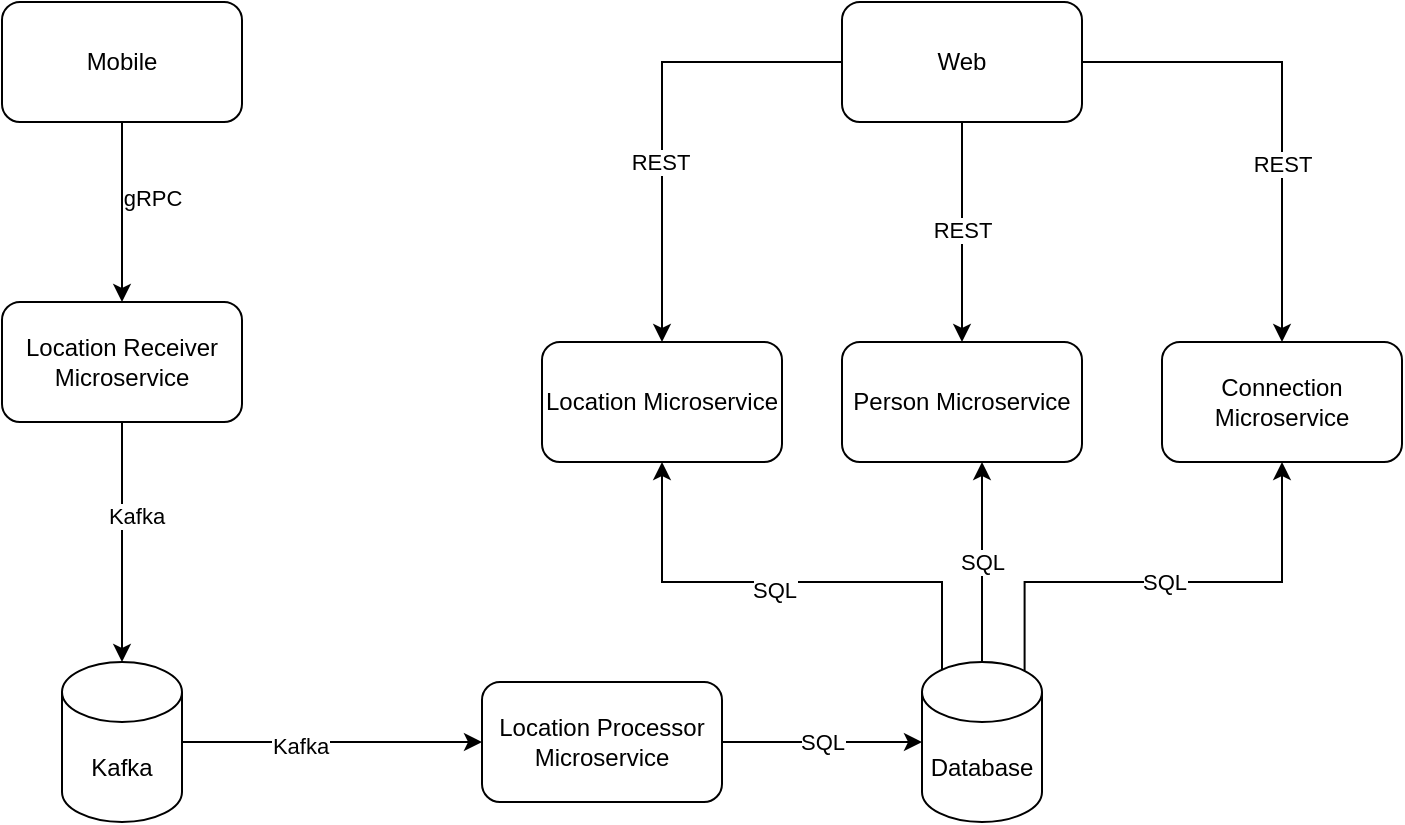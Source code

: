 <mxfile version="20.5.1" type="github">
  <diagram id="Jl-vkHt8qGTOF1rbd81m" name="Page-1">
    <mxGraphModel dx="868" dy="520" grid="1" gridSize="10" guides="1" tooltips="1" connect="1" arrows="1" fold="1" page="1" pageScale="1" pageWidth="850" pageHeight="1100" math="0" shadow="0">
      <root>
        <mxCell id="0" />
        <mxCell id="1" parent="0" />
        <mxCell id="YQ3CQWu9qT-0cRBD3Na1-11" style="edgeStyle=orthogonalEdgeStyle;rounded=0;orthogonalLoop=1;jettySize=auto;html=1;" parent="1" source="B4r_P6-ypOf7uVWQ4bEo-4" target="YQ3CQWu9qT-0cRBD3Na1-9" edge="1">
          <mxGeometry relative="1" as="geometry" />
        </mxCell>
        <mxCell id="YQ3CQWu9qT-0cRBD3Na1-19" value="Kafka" style="edgeLabel;html=1;align=center;verticalAlign=middle;resizable=0;points=[];" parent="YQ3CQWu9qT-0cRBD3Na1-11" vertex="1" connectable="0">
          <mxGeometry x="-0.227" y="-2" relative="1" as="geometry">
            <mxPoint x="9" as="offset" />
          </mxGeometry>
        </mxCell>
        <mxCell id="YQ3CQWu9qT-0cRBD3Na1-1" value="Location Microservice" style="rounded=1;whiteSpace=wrap;html=1;" parent="1" vertex="1">
          <mxGeometry x="380" y="240" width="120" height="60" as="geometry" />
        </mxCell>
        <mxCell id="YQ3CQWu9qT-0cRBD3Na1-3" style="edgeStyle=orthogonalEdgeStyle;rounded=0;orthogonalLoop=1;jettySize=auto;html=1;entryX=0.5;entryY=0;entryDx=0;entryDy=0;" parent="1" source="YQ3CQWu9qT-0cRBD3Na1-2" target="B4r_P6-ypOf7uVWQ4bEo-4" edge="1">
          <mxGeometry relative="1" as="geometry" />
        </mxCell>
        <mxCell id="YQ3CQWu9qT-0cRBD3Na1-5" value="gRPC" style="edgeLabel;html=1;align=center;verticalAlign=middle;resizable=0;points=[];" parent="YQ3CQWu9qT-0cRBD3Na1-3" vertex="1" connectable="0">
          <mxGeometry x="-0.16" y="1" relative="1" as="geometry">
            <mxPoint x="14" as="offset" />
          </mxGeometry>
        </mxCell>
        <mxCell id="YQ3CQWu9qT-0cRBD3Na1-2" value="Mobile" style="rounded=1;whiteSpace=wrap;html=1;" parent="1" vertex="1">
          <mxGeometry x="110" y="70" width="120" height="60" as="geometry" />
        </mxCell>
        <mxCell id="YQ3CQWu9qT-0cRBD3Na1-17" value="SQL" style="edgeStyle=orthogonalEdgeStyle;rounded=0;orthogonalLoop=1;jettySize=auto;html=1;" parent="1" target="YQ3CQWu9qT-0cRBD3Na1-4" edge="1">
          <mxGeometry relative="1" as="geometry">
            <Array as="points">
              <mxPoint x="579" y="280" />
            </Array>
            <mxPoint x="600" y="400" as="sourcePoint" />
          </mxGeometry>
        </mxCell>
        <mxCell id="YQ3CQWu9qT-0cRBD3Na1-4" value="Person Microservice" style="rounded=1;whiteSpace=wrap;html=1;" parent="1" vertex="1">
          <mxGeometry x="530" y="240" width="120" height="60" as="geometry" />
        </mxCell>
        <mxCell id="YQ3CQWu9qT-0cRBD3Na1-18" style="edgeStyle=orthogonalEdgeStyle;rounded=0;orthogonalLoop=1;jettySize=auto;html=1;exitX=0.855;exitY=0;exitDx=0;exitDy=4.35;exitPerimeter=0;entryX=0.5;entryY=1;entryDx=0;entryDy=0;" parent="1" source="YQ3CQWu9qT-0cRBD3Na1-13" target="YQ3CQWu9qT-0cRBD3Na1-6" edge="1">
          <mxGeometry relative="1" as="geometry">
            <Array as="points">
              <mxPoint x="621" y="360" />
              <mxPoint x="750" y="360" />
            </Array>
          </mxGeometry>
        </mxCell>
        <mxCell id="YQ3CQWu9qT-0cRBD3Na1-21" value="SQL" style="edgeLabel;html=1;align=center;verticalAlign=middle;resizable=0;points=[];" parent="YQ3CQWu9qT-0cRBD3Na1-18" vertex="1" connectable="0">
          <mxGeometry x="-0.026" relative="1" as="geometry">
            <mxPoint as="offset" />
          </mxGeometry>
        </mxCell>
        <mxCell id="YQ3CQWu9qT-0cRBD3Na1-6" value="Connection Microservice" style="rounded=1;whiteSpace=wrap;html=1;" parent="1" vertex="1">
          <mxGeometry x="690" y="240" width="120" height="60" as="geometry" />
        </mxCell>
        <mxCell id="YQ3CQWu9qT-0cRBD3Na1-14" value="SQL" style="edgeStyle=orthogonalEdgeStyle;rounded=0;orthogonalLoop=1;jettySize=auto;html=1;" parent="1" source="YQ3CQWu9qT-0cRBD3Na1-7" target="YQ3CQWu9qT-0cRBD3Na1-13" edge="1">
          <mxGeometry relative="1" as="geometry" />
        </mxCell>
        <mxCell id="YQ3CQWu9qT-0cRBD3Na1-7" value="Location Processor Microservice" style="rounded=1;whiteSpace=wrap;html=1;" parent="1" vertex="1">
          <mxGeometry x="350" y="410" width="120" height="60" as="geometry" />
        </mxCell>
        <mxCell id="YQ3CQWu9qT-0cRBD3Na1-15" value="REST" style="edgeStyle=orthogonalEdgeStyle;rounded=0;orthogonalLoop=1;jettySize=auto;html=1;" parent="1" source="YQ3CQWu9qT-0cRBD3Na1-8" target="YQ3CQWu9qT-0cRBD3Na1-4" edge="1">
          <mxGeometry x="-0.022" relative="1" as="geometry">
            <mxPoint as="offset" />
          </mxGeometry>
        </mxCell>
        <mxCell id="YQ3CQWu9qT-0cRBD3Na1-16" style="edgeStyle=orthogonalEdgeStyle;rounded=0;orthogonalLoop=1;jettySize=auto;html=1;" parent="1" source="YQ3CQWu9qT-0cRBD3Na1-8" target="YQ3CQWu9qT-0cRBD3Na1-6" edge="1">
          <mxGeometry relative="1" as="geometry" />
        </mxCell>
        <mxCell id="YQ3CQWu9qT-0cRBD3Na1-22" value="REST" style="edgeLabel;html=1;align=center;verticalAlign=middle;resizable=0;points=[];" parent="YQ3CQWu9qT-0cRBD3Na1-16" vertex="1" connectable="0">
          <mxGeometry x="0.112" y="-3" relative="1" as="geometry">
            <mxPoint x="3" y="17" as="offset" />
          </mxGeometry>
        </mxCell>
        <mxCell id="B4r_P6-ypOf7uVWQ4bEo-1" style="edgeStyle=orthogonalEdgeStyle;rounded=0;orthogonalLoop=1;jettySize=auto;html=1;entryX=0.5;entryY=0;entryDx=0;entryDy=0;" edge="1" parent="1" source="YQ3CQWu9qT-0cRBD3Na1-8" target="YQ3CQWu9qT-0cRBD3Na1-1">
          <mxGeometry relative="1" as="geometry">
            <mxPoint x="340" y="240" as="targetPoint" />
          </mxGeometry>
        </mxCell>
        <mxCell id="B4r_P6-ypOf7uVWQ4bEo-2" value="REST" style="edgeLabel;html=1;align=center;verticalAlign=middle;resizable=0;points=[];" vertex="1" connectable="0" parent="B4r_P6-ypOf7uVWQ4bEo-1">
          <mxGeometry x="-0.112" y="-1" relative="1" as="geometry">
            <mxPoint y="38" as="offset" />
          </mxGeometry>
        </mxCell>
        <mxCell id="YQ3CQWu9qT-0cRBD3Na1-8" value="Web" style="rounded=1;whiteSpace=wrap;html=1;" parent="1" vertex="1">
          <mxGeometry x="530" y="70" width="120" height="60" as="geometry" />
        </mxCell>
        <mxCell id="YQ3CQWu9qT-0cRBD3Na1-12" style="edgeStyle=orthogonalEdgeStyle;rounded=0;orthogonalLoop=1;jettySize=auto;html=1;" parent="1" source="YQ3CQWu9qT-0cRBD3Na1-9" target="YQ3CQWu9qT-0cRBD3Na1-7" edge="1">
          <mxGeometry relative="1" as="geometry" />
        </mxCell>
        <mxCell id="YQ3CQWu9qT-0cRBD3Na1-20" value="Kafka" style="edgeLabel;html=1;align=center;verticalAlign=middle;resizable=0;points=[];" parent="YQ3CQWu9qT-0cRBD3Na1-12" vertex="1" connectable="0">
          <mxGeometry x="-0.212" y="-2" relative="1" as="geometry">
            <mxPoint as="offset" />
          </mxGeometry>
        </mxCell>
        <mxCell id="YQ3CQWu9qT-0cRBD3Na1-9" value="Kafka" style="shape=cylinder3;whiteSpace=wrap;html=1;boundedLbl=1;backgroundOutline=1;size=15;" parent="1" vertex="1">
          <mxGeometry x="140" y="400" width="60" height="80" as="geometry" />
        </mxCell>
        <mxCell id="B4r_P6-ypOf7uVWQ4bEo-3" style="edgeStyle=orthogonalEdgeStyle;rounded=0;orthogonalLoop=1;jettySize=auto;html=1;entryX=0.5;entryY=1;entryDx=0;entryDy=0;exitX=0.145;exitY=0;exitDx=0;exitDy=4.35;exitPerimeter=0;" edge="1" parent="1" source="YQ3CQWu9qT-0cRBD3Na1-13" target="YQ3CQWu9qT-0cRBD3Na1-1">
          <mxGeometry relative="1" as="geometry">
            <Array as="points">
              <mxPoint x="580" y="404" />
              <mxPoint x="580" y="360" />
              <mxPoint x="440" y="360" />
            </Array>
          </mxGeometry>
        </mxCell>
        <mxCell id="B4r_P6-ypOf7uVWQ4bEo-5" value="SQL" style="edgeLabel;html=1;align=center;verticalAlign=middle;resizable=0;points=[];" vertex="1" connectable="0" parent="B4r_P6-ypOf7uVWQ4bEo-3">
          <mxGeometry x="0.056" y="4" relative="1" as="geometry">
            <mxPoint as="offset" />
          </mxGeometry>
        </mxCell>
        <mxCell id="YQ3CQWu9qT-0cRBD3Na1-13" value="Database" style="shape=cylinder3;whiteSpace=wrap;html=1;boundedLbl=1;backgroundOutline=1;size=15;" parent="1" vertex="1">
          <mxGeometry x="570" y="400" width="60" height="80" as="geometry" />
        </mxCell>
        <mxCell id="B4r_P6-ypOf7uVWQ4bEo-4" value="Location Receiver Microservice" style="rounded=1;whiteSpace=wrap;html=1;" vertex="1" parent="1">
          <mxGeometry x="110" y="220" width="120" height="60" as="geometry" />
        </mxCell>
      </root>
    </mxGraphModel>
  </diagram>
</mxfile>
